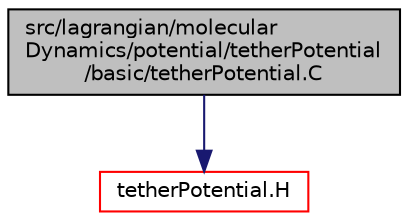 digraph "src/lagrangian/molecularDynamics/potential/tetherPotential/basic/tetherPotential.C"
{
  bgcolor="transparent";
  edge [fontname="Helvetica",fontsize="10",labelfontname="Helvetica",labelfontsize="10"];
  node [fontname="Helvetica",fontsize="10",shape=record];
  Node1 [label="src/lagrangian/molecular\lDynamics/potential/tetherPotential\l/basic/tetherPotential.C",height=0.2,width=0.4,color="black", fillcolor="grey75", style="filled", fontcolor="black"];
  Node1 -> Node2 [color="midnightblue",fontsize="10",style="solid",fontname="Helvetica"];
  Node2 [label="tetherPotential.H",height=0.2,width=0.4,color="red",URL="$a06942.html"];
}
